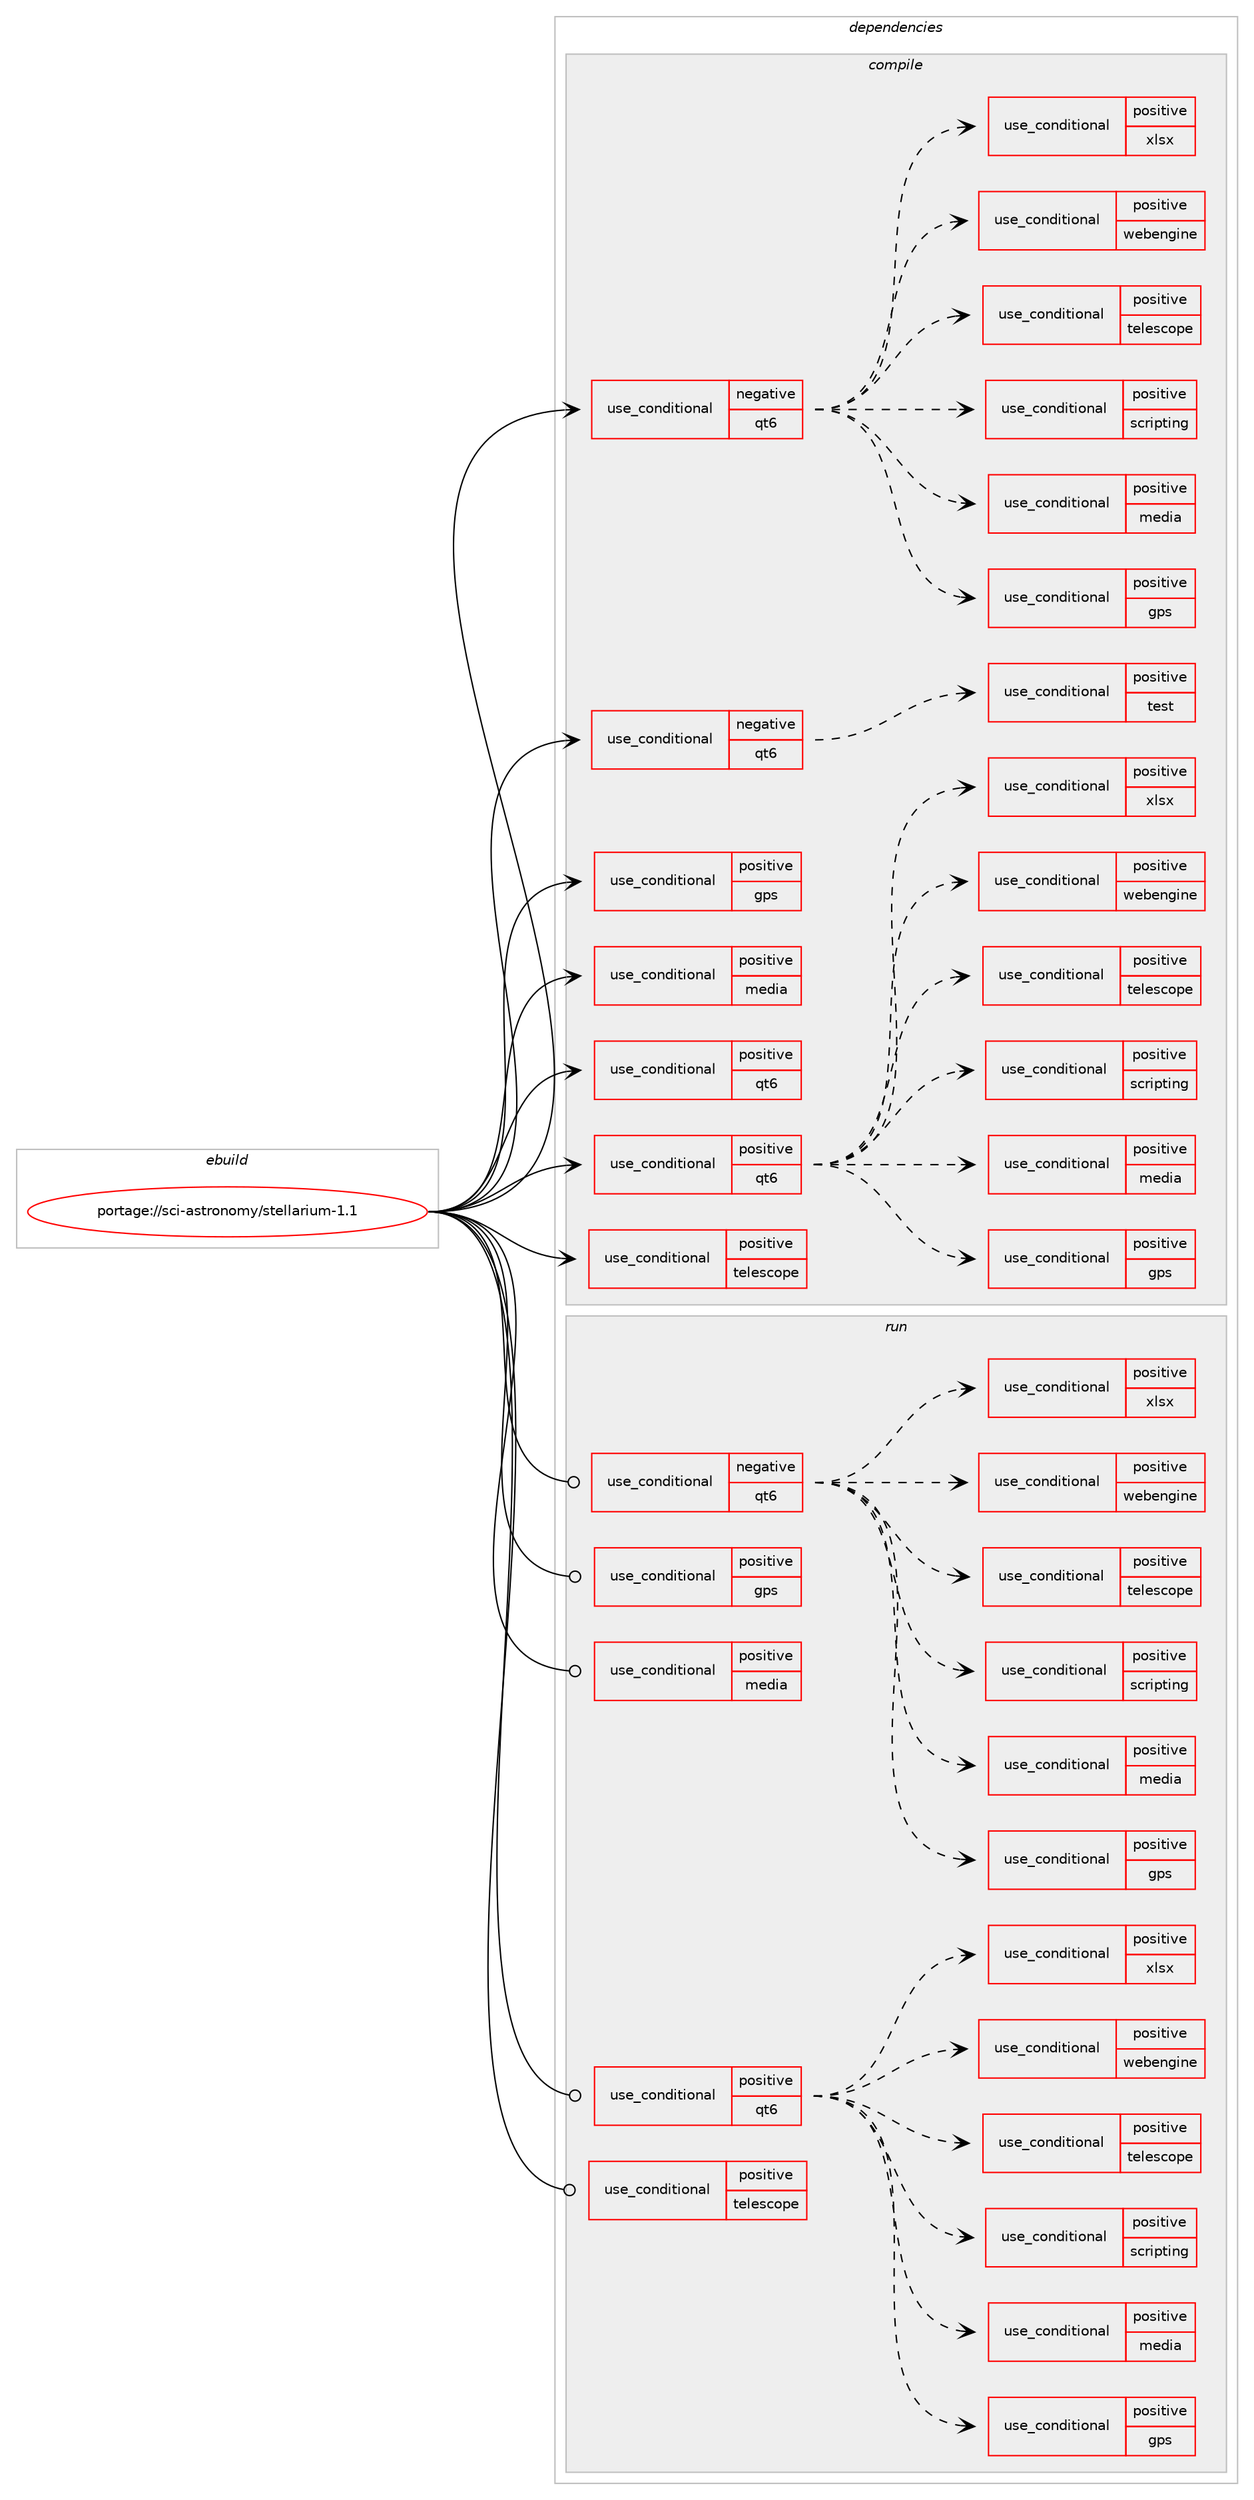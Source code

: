 digraph prolog {

# *************
# Graph options
# *************

newrank=true;
concentrate=true;
compound=true;
graph [rankdir=LR,fontname=Helvetica,fontsize=10,ranksep=1.5];#, ranksep=2.5, nodesep=0.2];
edge  [arrowhead=vee];
node  [fontname=Helvetica,fontsize=10];

# **********
# The ebuild
# **********

subgraph cluster_leftcol {
color=gray;
rank=same;
label=<<i>ebuild</i>>;
id [label="portage://sci-astronomy/stellarium-1.1", color=red, width=4, href="../sci-astronomy/stellarium-1.1.svg"];
}

# ****************
# The dependencies
# ****************

subgraph cluster_midcol {
color=gray;
label=<<i>dependencies</i>>;
subgraph cluster_compile {
fillcolor="#eeeeee";
style=filled;
label=<<i>compile</i>>;
subgraph cond897 {
dependency1426 [label=<<TABLE BORDER="0" CELLBORDER="1" CELLSPACING="0" CELLPADDING="4"><TR><TD ROWSPAN="3" CELLPADDING="10">use_conditional</TD></TR><TR><TD>negative</TD></TR><TR><TD>qt6</TD></TR></TABLE>>, shape=none, color=red];
# *** BEGIN UNKNOWN DEPENDENCY TYPE (TODO) ***
# dependency1426 -> package_dependency(portage://sci-astronomy/stellarium-1.1,install,no,dev-qt,qtcharts,none,[,,],[slot(5)],[])
# *** END UNKNOWN DEPENDENCY TYPE (TODO) ***

# *** BEGIN UNKNOWN DEPENDENCY TYPE (TODO) ***
# dependency1426 -> package_dependency(portage://sci-astronomy/stellarium-1.1,install,no,dev-qt,qtcore,none,[,,],[slot(5)],[])
# *** END UNKNOWN DEPENDENCY TYPE (TODO) ***

# *** BEGIN UNKNOWN DEPENDENCY TYPE (TODO) ***
# dependency1426 -> package_dependency(portage://sci-astronomy/stellarium-1.1,install,no,dev-qt,qtgui,none,[,,],[slot(5),equal],[])
# *** END UNKNOWN DEPENDENCY TYPE (TODO) ***

# *** BEGIN UNKNOWN DEPENDENCY TYPE (TODO) ***
# dependency1426 -> package_dependency(portage://sci-astronomy/stellarium-1.1,install,no,dev-qt,qtnetwork,none,[,,],[slot(5)],[])
# *** END UNKNOWN DEPENDENCY TYPE (TODO) ***

# *** BEGIN UNKNOWN DEPENDENCY TYPE (TODO) ***
# dependency1426 -> package_dependency(portage://sci-astronomy/stellarium-1.1,install,no,dev-qt,qtwidgets,none,[,,],[slot(5)],[])
# *** END UNKNOWN DEPENDENCY TYPE (TODO) ***

# *** BEGIN UNKNOWN DEPENDENCY TYPE (TODO) ***
# dependency1426 -> package_dependency(portage://sci-astronomy/stellarium-1.1,install,no,sci-astronomy,calcmysky,none,[,,],any_same_slot,[use(enable(qt5),none)])
# *** END UNKNOWN DEPENDENCY TYPE (TODO) ***

subgraph cond898 {
dependency1427 [label=<<TABLE BORDER="0" CELLBORDER="1" CELLSPACING="0" CELLPADDING="4"><TR><TD ROWSPAN="3" CELLPADDING="10">use_conditional</TD></TR><TR><TD>positive</TD></TR><TR><TD>gps</TD></TR></TABLE>>, shape=none, color=red];
# *** BEGIN UNKNOWN DEPENDENCY TYPE (TODO) ***
# dependency1427 -> package_dependency(portage://sci-astronomy/stellarium-1.1,install,no,dev-qt,qtpositioning,none,[,,],[slot(5)],[])
# *** END UNKNOWN DEPENDENCY TYPE (TODO) ***

# *** BEGIN UNKNOWN DEPENDENCY TYPE (TODO) ***
# dependency1427 -> package_dependency(portage://sci-astronomy/stellarium-1.1,install,no,dev-qt,qtserialport,none,[,,],[slot(5)],[])
# *** END UNKNOWN DEPENDENCY TYPE (TODO) ***

}
dependency1426:e -> dependency1427:w [weight=20,style="dashed",arrowhead="vee"];
subgraph cond899 {
dependency1428 [label=<<TABLE BORDER="0" CELLBORDER="1" CELLSPACING="0" CELLPADDING="4"><TR><TD ROWSPAN="3" CELLPADDING="10">use_conditional</TD></TR><TR><TD>positive</TD></TR><TR><TD>media</TD></TR></TABLE>>, shape=none, color=red];
# *** BEGIN UNKNOWN DEPENDENCY TYPE (TODO) ***
# dependency1428 -> package_dependency(portage://sci-astronomy/stellarium-1.1,install,no,dev-qt,qtmultimedia,none,[,,],[slot(5)],[use(enable(widgets),none)])
# *** END UNKNOWN DEPENDENCY TYPE (TODO) ***

# *** BEGIN UNKNOWN DEPENDENCY TYPE (TODO) ***
# dependency1428 -> package_dependency(portage://sci-astronomy/stellarium-1.1,install,no,dev-qt,qtopengl,none,[,,],[slot(5)],[])
# *** END UNKNOWN DEPENDENCY TYPE (TODO) ***

}
dependency1426:e -> dependency1428:w [weight=20,style="dashed",arrowhead="vee"];
subgraph cond900 {
dependency1429 [label=<<TABLE BORDER="0" CELLBORDER="1" CELLSPACING="0" CELLPADDING="4"><TR><TD ROWSPAN="3" CELLPADDING="10">use_conditional</TD></TR><TR><TD>positive</TD></TR><TR><TD>scripting</TD></TR></TABLE>>, shape=none, color=red];
# *** BEGIN UNKNOWN DEPENDENCY TYPE (TODO) ***
# dependency1429 -> package_dependency(portage://sci-astronomy/stellarium-1.1,install,no,dev-qt,qtscript,none,[,,],[slot(5)],[])
# *** END UNKNOWN DEPENDENCY TYPE (TODO) ***

}
dependency1426:e -> dependency1429:w [weight=20,style="dashed",arrowhead="vee"];
subgraph cond901 {
dependency1430 [label=<<TABLE BORDER="0" CELLBORDER="1" CELLSPACING="0" CELLPADDING="4"><TR><TD ROWSPAN="3" CELLPADDING="10">use_conditional</TD></TR><TR><TD>positive</TD></TR><TR><TD>telescope</TD></TR></TABLE>>, shape=none, color=red];
# *** BEGIN UNKNOWN DEPENDENCY TYPE (TODO) ***
# dependency1430 -> package_dependency(portage://sci-astronomy/stellarium-1.1,install,no,dev-qt,qtserialport,none,[,,],[slot(5)],[])
# *** END UNKNOWN DEPENDENCY TYPE (TODO) ***

}
dependency1426:e -> dependency1430:w [weight=20,style="dashed",arrowhead="vee"];
subgraph cond902 {
dependency1431 [label=<<TABLE BORDER="0" CELLBORDER="1" CELLSPACING="0" CELLPADDING="4"><TR><TD ROWSPAN="3" CELLPADDING="10">use_conditional</TD></TR><TR><TD>positive</TD></TR><TR><TD>webengine</TD></TR></TABLE>>, shape=none, color=red];
# *** BEGIN UNKNOWN DEPENDENCY TYPE (TODO) ***
# dependency1431 -> package_dependency(portage://sci-astronomy/stellarium-1.1,install,no,dev-qt,qtwebengine,none,[,,],[slot(5)],[use(enable(widgets),none)])
# *** END UNKNOWN DEPENDENCY TYPE (TODO) ***

}
dependency1426:e -> dependency1431:w [weight=20,style="dashed",arrowhead="vee"];
subgraph cond903 {
dependency1432 [label=<<TABLE BORDER="0" CELLBORDER="1" CELLSPACING="0" CELLPADDING="4"><TR><TD ROWSPAN="3" CELLPADDING="10">use_conditional</TD></TR><TR><TD>positive</TD></TR><TR><TD>xlsx</TD></TR></TABLE>>, shape=none, color=red];
# *** BEGIN UNKNOWN DEPENDENCY TYPE (TODO) ***
# dependency1432 -> package_dependency(portage://sci-astronomy/stellarium-1.1,install,no,dev-libs,qxlsx,none,[,,],any_same_slot,[use(enable(qt5),none)])
# *** END UNKNOWN DEPENDENCY TYPE (TODO) ***

}
dependency1426:e -> dependency1432:w [weight=20,style="dashed",arrowhead="vee"];
}
id:e -> dependency1426:w [weight=20,style="solid",arrowhead="vee"];
subgraph cond904 {
dependency1433 [label=<<TABLE BORDER="0" CELLBORDER="1" CELLSPACING="0" CELLPADDING="4"><TR><TD ROWSPAN="3" CELLPADDING="10">use_conditional</TD></TR><TR><TD>negative</TD></TR><TR><TD>qt6</TD></TR></TABLE>>, shape=none, color=red];
# *** BEGIN UNKNOWN DEPENDENCY TYPE (TODO) ***
# dependency1433 -> package_dependency(portage://sci-astronomy/stellarium-1.1,install,no,dev-qt,qtconcurrent,none,[,,],[slot(5)],[])
# *** END UNKNOWN DEPENDENCY TYPE (TODO) ***

subgraph cond905 {
dependency1434 [label=<<TABLE BORDER="0" CELLBORDER="1" CELLSPACING="0" CELLPADDING="4"><TR><TD ROWSPAN="3" CELLPADDING="10">use_conditional</TD></TR><TR><TD>positive</TD></TR><TR><TD>test</TD></TR></TABLE>>, shape=none, color=red];
# *** BEGIN UNKNOWN DEPENDENCY TYPE (TODO) ***
# dependency1434 -> package_dependency(portage://sci-astronomy/stellarium-1.1,install,no,dev-qt,qttest,none,[,,],[slot(5)],[])
# *** END UNKNOWN DEPENDENCY TYPE (TODO) ***

}
dependency1433:e -> dependency1434:w [weight=20,style="dashed",arrowhead="vee"];
}
id:e -> dependency1433:w [weight=20,style="solid",arrowhead="vee"];
subgraph cond906 {
dependency1435 [label=<<TABLE BORDER="0" CELLBORDER="1" CELLSPACING="0" CELLPADDING="4"><TR><TD ROWSPAN="3" CELLPADDING="10">use_conditional</TD></TR><TR><TD>positive</TD></TR><TR><TD>gps</TD></TR></TABLE>>, shape=none, color=red];
# *** BEGIN UNKNOWN DEPENDENCY TYPE (TODO) ***
# dependency1435 -> package_dependency(portage://sci-astronomy/stellarium-1.1,install,no,sci-geosciences,gpsd,none,[,,],any_same_slot,[use(enable(cxx),none)])
# *** END UNKNOWN DEPENDENCY TYPE (TODO) ***

}
id:e -> dependency1435:w [weight=20,style="solid",arrowhead="vee"];
subgraph cond907 {
dependency1436 [label=<<TABLE BORDER="0" CELLBORDER="1" CELLSPACING="0" CELLPADDING="4"><TR><TD ROWSPAN="3" CELLPADDING="10">use_conditional</TD></TR><TR><TD>positive</TD></TR><TR><TD>media</TD></TR></TABLE>>, shape=none, color=red];
# *** BEGIN UNKNOWN DEPENDENCY TYPE (TODO) ***
# dependency1436 -> package_dependency(portage://sci-astronomy/stellarium-1.1,install,no,virtual,opengl,none,[,,],[],[])
# *** END UNKNOWN DEPENDENCY TYPE (TODO) ***

}
id:e -> dependency1436:w [weight=20,style="solid",arrowhead="vee"];
subgraph cond908 {
dependency1437 [label=<<TABLE BORDER="0" CELLBORDER="1" CELLSPACING="0" CELLPADDING="4"><TR><TD ROWSPAN="3" CELLPADDING="10">use_conditional</TD></TR><TR><TD>positive</TD></TR><TR><TD>qt6</TD></TR></TABLE>>, shape=none, color=red];
# *** BEGIN UNKNOWN DEPENDENCY TYPE (TODO) ***
# dependency1437 -> package_dependency(portage://sci-astronomy/stellarium-1.1,install,no,dev-qt,qtbase,none,[,,],[slot(6),equal],[use(enable(concurrent),none)])
# *** END UNKNOWN DEPENDENCY TYPE (TODO) ***

}
id:e -> dependency1437:w [weight=20,style="solid",arrowhead="vee"];
subgraph cond909 {
dependency1438 [label=<<TABLE BORDER="0" CELLBORDER="1" CELLSPACING="0" CELLPADDING="4"><TR><TD ROWSPAN="3" CELLPADDING="10">use_conditional</TD></TR><TR><TD>positive</TD></TR><TR><TD>qt6</TD></TR></TABLE>>, shape=none, color=red];
# *** BEGIN UNKNOWN DEPENDENCY TYPE (TODO) ***
# dependency1438 -> package_dependency(portage://sci-astronomy/stellarium-1.1,install,no,dev-qt,qtbase,none,[,,],[slot(6),equal],[use(enable(gui),none),use(enable(network),none),use(enable(widgets),none)])
# *** END UNKNOWN DEPENDENCY TYPE (TODO) ***

# *** BEGIN UNKNOWN DEPENDENCY TYPE (TODO) ***
# dependency1438 -> package_dependency(portage://sci-astronomy/stellarium-1.1,install,no,dev-qt,qtcharts,none,[,,],[slot(6)],[])
# *** END UNKNOWN DEPENDENCY TYPE (TODO) ***

# *** BEGIN UNKNOWN DEPENDENCY TYPE (TODO) ***
# dependency1438 -> package_dependency(portage://sci-astronomy/stellarium-1.1,install,no,sci-astronomy,calcmysky,none,[,,],any_same_slot,[use(enable(qt6),none)])
# *** END UNKNOWN DEPENDENCY TYPE (TODO) ***

subgraph cond910 {
dependency1439 [label=<<TABLE BORDER="0" CELLBORDER="1" CELLSPACING="0" CELLPADDING="4"><TR><TD ROWSPAN="3" CELLPADDING="10">use_conditional</TD></TR><TR><TD>positive</TD></TR><TR><TD>gps</TD></TR></TABLE>>, shape=none, color=red];
# *** BEGIN UNKNOWN DEPENDENCY TYPE (TODO) ***
# dependency1439 -> package_dependency(portage://sci-astronomy/stellarium-1.1,install,no,dev-qt,qtpositioning,none,[,,],[slot(6)],[])
# *** END UNKNOWN DEPENDENCY TYPE (TODO) ***

# *** BEGIN UNKNOWN DEPENDENCY TYPE (TODO) ***
# dependency1439 -> package_dependency(portage://sci-astronomy/stellarium-1.1,install,no,dev-qt,qtserialport,none,[,,],[slot(6)],[])
# *** END UNKNOWN DEPENDENCY TYPE (TODO) ***

}
dependency1438:e -> dependency1439:w [weight=20,style="dashed",arrowhead="vee"];
subgraph cond911 {
dependency1440 [label=<<TABLE BORDER="0" CELLBORDER="1" CELLSPACING="0" CELLPADDING="4"><TR><TD ROWSPAN="3" CELLPADDING="10">use_conditional</TD></TR><TR><TD>positive</TD></TR><TR><TD>media</TD></TR></TABLE>>, shape=none, color=red];
# *** BEGIN UNKNOWN DEPENDENCY TYPE (TODO) ***
# dependency1440 -> package_dependency(portage://sci-astronomy/stellarium-1.1,install,no,dev-qt,qtmultimedia,none,[,,],[slot(6)],[use(enable(gstreamer),none)])
# *** END UNKNOWN DEPENDENCY TYPE (TODO) ***

}
dependency1438:e -> dependency1440:w [weight=20,style="dashed",arrowhead="vee"];
subgraph cond912 {
dependency1441 [label=<<TABLE BORDER="0" CELLBORDER="1" CELLSPACING="0" CELLPADDING="4"><TR><TD ROWSPAN="3" CELLPADDING="10">use_conditional</TD></TR><TR><TD>positive</TD></TR><TR><TD>scripting</TD></TR></TABLE>>, shape=none, color=red];
# *** BEGIN UNKNOWN DEPENDENCY TYPE (TODO) ***
# dependency1441 -> package_dependency(portage://sci-astronomy/stellarium-1.1,install,no,dev-qt,qtdeclarative,none,[,,],[slot(6)],[])
# *** END UNKNOWN DEPENDENCY TYPE (TODO) ***

}
dependency1438:e -> dependency1441:w [weight=20,style="dashed",arrowhead="vee"];
subgraph cond913 {
dependency1442 [label=<<TABLE BORDER="0" CELLBORDER="1" CELLSPACING="0" CELLPADDING="4"><TR><TD ROWSPAN="3" CELLPADDING="10">use_conditional</TD></TR><TR><TD>positive</TD></TR><TR><TD>telescope</TD></TR></TABLE>>, shape=none, color=red];
# *** BEGIN UNKNOWN DEPENDENCY TYPE (TODO) ***
# dependency1442 -> package_dependency(portage://sci-astronomy/stellarium-1.1,install,no,dev-qt,qtserialport,none,[,,],[slot(6)],[])
# *** END UNKNOWN DEPENDENCY TYPE (TODO) ***

}
dependency1438:e -> dependency1442:w [weight=20,style="dashed",arrowhead="vee"];
subgraph cond914 {
dependency1443 [label=<<TABLE BORDER="0" CELLBORDER="1" CELLSPACING="0" CELLPADDING="4"><TR><TD ROWSPAN="3" CELLPADDING="10">use_conditional</TD></TR><TR><TD>positive</TD></TR><TR><TD>webengine</TD></TR></TABLE>>, shape=none, color=red];
# *** BEGIN UNKNOWN DEPENDENCY TYPE (TODO) ***
# dependency1443 -> package_dependency(portage://sci-astronomy/stellarium-1.1,install,no,dev-qt,qtwebengine,none,[,,],[slot(6)],[use(enable(widgets),none)])
# *** END UNKNOWN DEPENDENCY TYPE (TODO) ***

}
dependency1438:e -> dependency1443:w [weight=20,style="dashed",arrowhead="vee"];
subgraph cond915 {
dependency1444 [label=<<TABLE BORDER="0" CELLBORDER="1" CELLSPACING="0" CELLPADDING="4"><TR><TD ROWSPAN="3" CELLPADDING="10">use_conditional</TD></TR><TR><TD>positive</TD></TR><TR><TD>xlsx</TD></TR></TABLE>>, shape=none, color=red];
# *** BEGIN UNKNOWN DEPENDENCY TYPE (TODO) ***
# dependency1444 -> package_dependency(portage://sci-astronomy/stellarium-1.1,install,no,dev-libs,qxlsx,none,[,,],any_same_slot,[use(enable(qt6),none)])
# *** END UNKNOWN DEPENDENCY TYPE (TODO) ***

}
dependency1438:e -> dependency1444:w [weight=20,style="dashed",arrowhead="vee"];
}
id:e -> dependency1438:w [weight=20,style="solid",arrowhead="vee"];
subgraph cond916 {
dependency1445 [label=<<TABLE BORDER="0" CELLBORDER="1" CELLSPACING="0" CELLPADDING="4"><TR><TD ROWSPAN="3" CELLPADDING="10">use_conditional</TD></TR><TR><TD>positive</TD></TR><TR><TD>telescope</TD></TR></TABLE>>, shape=none, color=red];
# *** BEGIN UNKNOWN DEPENDENCY TYPE (TODO) ***
# dependency1445 -> package_dependency(portage://sci-astronomy/stellarium-1.1,install,no,sci-libs,indilib,none,[,,],any_same_slot,[])
# *** END UNKNOWN DEPENDENCY TYPE (TODO) ***

}
id:e -> dependency1445:w [weight=20,style="solid",arrowhead="vee"];
# *** BEGIN UNKNOWN DEPENDENCY TYPE (TODO) ***
# id -> package_dependency(portage://sci-astronomy/stellarium-1.1,install,no,media-fonts,dejavu,none,[,,],[],[])
# *** END UNKNOWN DEPENDENCY TYPE (TODO) ***

# *** BEGIN UNKNOWN DEPENDENCY TYPE (TODO) ***
# id -> package_dependency(portage://sci-astronomy/stellarium-1.1,install,no,sys-libs,zlib,none,[,,],[],[])
# *** END UNKNOWN DEPENDENCY TYPE (TODO) ***

}
subgraph cluster_compileandrun {
fillcolor="#eeeeee";
style=filled;
label=<<i>compile and run</i>>;
}
subgraph cluster_run {
fillcolor="#eeeeee";
style=filled;
label=<<i>run</i>>;
subgraph cond917 {
dependency1446 [label=<<TABLE BORDER="0" CELLBORDER="1" CELLSPACING="0" CELLPADDING="4"><TR><TD ROWSPAN="3" CELLPADDING="10">use_conditional</TD></TR><TR><TD>negative</TD></TR><TR><TD>qt6</TD></TR></TABLE>>, shape=none, color=red];
# *** BEGIN UNKNOWN DEPENDENCY TYPE (TODO) ***
# dependency1446 -> package_dependency(portage://sci-astronomy/stellarium-1.1,run,no,dev-qt,qtcharts,none,[,,],[slot(5)],[])
# *** END UNKNOWN DEPENDENCY TYPE (TODO) ***

# *** BEGIN UNKNOWN DEPENDENCY TYPE (TODO) ***
# dependency1446 -> package_dependency(portage://sci-astronomy/stellarium-1.1,run,no,dev-qt,qtcore,none,[,,],[slot(5)],[])
# *** END UNKNOWN DEPENDENCY TYPE (TODO) ***

# *** BEGIN UNKNOWN DEPENDENCY TYPE (TODO) ***
# dependency1446 -> package_dependency(portage://sci-astronomy/stellarium-1.1,run,no,dev-qt,qtgui,none,[,,],[slot(5),equal],[])
# *** END UNKNOWN DEPENDENCY TYPE (TODO) ***

# *** BEGIN UNKNOWN DEPENDENCY TYPE (TODO) ***
# dependency1446 -> package_dependency(portage://sci-astronomy/stellarium-1.1,run,no,dev-qt,qtnetwork,none,[,,],[slot(5)],[])
# *** END UNKNOWN DEPENDENCY TYPE (TODO) ***

# *** BEGIN UNKNOWN DEPENDENCY TYPE (TODO) ***
# dependency1446 -> package_dependency(portage://sci-astronomy/stellarium-1.1,run,no,dev-qt,qtwidgets,none,[,,],[slot(5)],[])
# *** END UNKNOWN DEPENDENCY TYPE (TODO) ***

# *** BEGIN UNKNOWN DEPENDENCY TYPE (TODO) ***
# dependency1446 -> package_dependency(portage://sci-astronomy/stellarium-1.1,run,no,sci-astronomy,calcmysky,none,[,,],any_same_slot,[use(enable(qt5),none)])
# *** END UNKNOWN DEPENDENCY TYPE (TODO) ***

subgraph cond918 {
dependency1447 [label=<<TABLE BORDER="0" CELLBORDER="1" CELLSPACING="0" CELLPADDING="4"><TR><TD ROWSPAN="3" CELLPADDING="10">use_conditional</TD></TR><TR><TD>positive</TD></TR><TR><TD>gps</TD></TR></TABLE>>, shape=none, color=red];
# *** BEGIN UNKNOWN DEPENDENCY TYPE (TODO) ***
# dependency1447 -> package_dependency(portage://sci-astronomy/stellarium-1.1,run,no,dev-qt,qtpositioning,none,[,,],[slot(5)],[])
# *** END UNKNOWN DEPENDENCY TYPE (TODO) ***

# *** BEGIN UNKNOWN DEPENDENCY TYPE (TODO) ***
# dependency1447 -> package_dependency(portage://sci-astronomy/stellarium-1.1,run,no,dev-qt,qtserialport,none,[,,],[slot(5)],[])
# *** END UNKNOWN DEPENDENCY TYPE (TODO) ***

}
dependency1446:e -> dependency1447:w [weight=20,style="dashed",arrowhead="vee"];
subgraph cond919 {
dependency1448 [label=<<TABLE BORDER="0" CELLBORDER="1" CELLSPACING="0" CELLPADDING="4"><TR><TD ROWSPAN="3" CELLPADDING="10">use_conditional</TD></TR><TR><TD>positive</TD></TR><TR><TD>media</TD></TR></TABLE>>, shape=none, color=red];
# *** BEGIN UNKNOWN DEPENDENCY TYPE (TODO) ***
# dependency1448 -> package_dependency(portage://sci-astronomy/stellarium-1.1,run,no,dev-qt,qtmultimedia,none,[,,],[slot(5)],[use(enable(widgets),none)])
# *** END UNKNOWN DEPENDENCY TYPE (TODO) ***

# *** BEGIN UNKNOWN DEPENDENCY TYPE (TODO) ***
# dependency1448 -> package_dependency(portage://sci-astronomy/stellarium-1.1,run,no,dev-qt,qtopengl,none,[,,],[slot(5)],[])
# *** END UNKNOWN DEPENDENCY TYPE (TODO) ***

}
dependency1446:e -> dependency1448:w [weight=20,style="dashed",arrowhead="vee"];
subgraph cond920 {
dependency1449 [label=<<TABLE BORDER="0" CELLBORDER="1" CELLSPACING="0" CELLPADDING="4"><TR><TD ROWSPAN="3" CELLPADDING="10">use_conditional</TD></TR><TR><TD>positive</TD></TR><TR><TD>scripting</TD></TR></TABLE>>, shape=none, color=red];
# *** BEGIN UNKNOWN DEPENDENCY TYPE (TODO) ***
# dependency1449 -> package_dependency(portage://sci-astronomy/stellarium-1.1,run,no,dev-qt,qtscript,none,[,,],[slot(5)],[])
# *** END UNKNOWN DEPENDENCY TYPE (TODO) ***

}
dependency1446:e -> dependency1449:w [weight=20,style="dashed",arrowhead="vee"];
subgraph cond921 {
dependency1450 [label=<<TABLE BORDER="0" CELLBORDER="1" CELLSPACING="0" CELLPADDING="4"><TR><TD ROWSPAN="3" CELLPADDING="10">use_conditional</TD></TR><TR><TD>positive</TD></TR><TR><TD>telescope</TD></TR></TABLE>>, shape=none, color=red];
# *** BEGIN UNKNOWN DEPENDENCY TYPE (TODO) ***
# dependency1450 -> package_dependency(portage://sci-astronomy/stellarium-1.1,run,no,dev-qt,qtserialport,none,[,,],[slot(5)],[])
# *** END UNKNOWN DEPENDENCY TYPE (TODO) ***

}
dependency1446:e -> dependency1450:w [weight=20,style="dashed",arrowhead="vee"];
subgraph cond922 {
dependency1451 [label=<<TABLE BORDER="0" CELLBORDER="1" CELLSPACING="0" CELLPADDING="4"><TR><TD ROWSPAN="3" CELLPADDING="10">use_conditional</TD></TR><TR><TD>positive</TD></TR><TR><TD>webengine</TD></TR></TABLE>>, shape=none, color=red];
# *** BEGIN UNKNOWN DEPENDENCY TYPE (TODO) ***
# dependency1451 -> package_dependency(portage://sci-astronomy/stellarium-1.1,run,no,dev-qt,qtwebengine,none,[,,],[slot(5)],[use(enable(widgets),none)])
# *** END UNKNOWN DEPENDENCY TYPE (TODO) ***

}
dependency1446:e -> dependency1451:w [weight=20,style="dashed",arrowhead="vee"];
subgraph cond923 {
dependency1452 [label=<<TABLE BORDER="0" CELLBORDER="1" CELLSPACING="0" CELLPADDING="4"><TR><TD ROWSPAN="3" CELLPADDING="10">use_conditional</TD></TR><TR><TD>positive</TD></TR><TR><TD>xlsx</TD></TR></TABLE>>, shape=none, color=red];
# *** BEGIN UNKNOWN DEPENDENCY TYPE (TODO) ***
# dependency1452 -> package_dependency(portage://sci-astronomy/stellarium-1.1,run,no,dev-libs,qxlsx,none,[,,],any_same_slot,[use(enable(qt5),none)])
# *** END UNKNOWN DEPENDENCY TYPE (TODO) ***

}
dependency1446:e -> dependency1452:w [weight=20,style="dashed",arrowhead="vee"];
}
id:e -> dependency1446:w [weight=20,style="solid",arrowhead="odot"];
subgraph cond924 {
dependency1453 [label=<<TABLE BORDER="0" CELLBORDER="1" CELLSPACING="0" CELLPADDING="4"><TR><TD ROWSPAN="3" CELLPADDING="10">use_conditional</TD></TR><TR><TD>positive</TD></TR><TR><TD>gps</TD></TR></TABLE>>, shape=none, color=red];
# *** BEGIN UNKNOWN DEPENDENCY TYPE (TODO) ***
# dependency1453 -> package_dependency(portage://sci-astronomy/stellarium-1.1,run,no,sci-geosciences,gpsd,none,[,,],any_same_slot,[use(enable(cxx),none)])
# *** END UNKNOWN DEPENDENCY TYPE (TODO) ***

}
id:e -> dependency1453:w [weight=20,style="solid",arrowhead="odot"];
subgraph cond925 {
dependency1454 [label=<<TABLE BORDER="0" CELLBORDER="1" CELLSPACING="0" CELLPADDING="4"><TR><TD ROWSPAN="3" CELLPADDING="10">use_conditional</TD></TR><TR><TD>positive</TD></TR><TR><TD>media</TD></TR></TABLE>>, shape=none, color=red];
# *** BEGIN UNKNOWN DEPENDENCY TYPE (TODO) ***
# dependency1454 -> package_dependency(portage://sci-astronomy/stellarium-1.1,run,no,virtual,opengl,none,[,,],[],[])
# *** END UNKNOWN DEPENDENCY TYPE (TODO) ***

}
id:e -> dependency1454:w [weight=20,style="solid",arrowhead="odot"];
subgraph cond926 {
dependency1455 [label=<<TABLE BORDER="0" CELLBORDER="1" CELLSPACING="0" CELLPADDING="4"><TR><TD ROWSPAN="3" CELLPADDING="10">use_conditional</TD></TR><TR><TD>positive</TD></TR><TR><TD>qt6</TD></TR></TABLE>>, shape=none, color=red];
# *** BEGIN UNKNOWN DEPENDENCY TYPE (TODO) ***
# dependency1455 -> package_dependency(portage://sci-astronomy/stellarium-1.1,run,no,dev-qt,qtbase,none,[,,],[slot(6),equal],[use(enable(gui),none),use(enable(network),none),use(enable(widgets),none)])
# *** END UNKNOWN DEPENDENCY TYPE (TODO) ***

# *** BEGIN UNKNOWN DEPENDENCY TYPE (TODO) ***
# dependency1455 -> package_dependency(portage://sci-astronomy/stellarium-1.1,run,no,dev-qt,qtcharts,none,[,,],[slot(6)],[])
# *** END UNKNOWN DEPENDENCY TYPE (TODO) ***

# *** BEGIN UNKNOWN DEPENDENCY TYPE (TODO) ***
# dependency1455 -> package_dependency(portage://sci-astronomy/stellarium-1.1,run,no,sci-astronomy,calcmysky,none,[,,],any_same_slot,[use(enable(qt6),none)])
# *** END UNKNOWN DEPENDENCY TYPE (TODO) ***

subgraph cond927 {
dependency1456 [label=<<TABLE BORDER="0" CELLBORDER="1" CELLSPACING="0" CELLPADDING="4"><TR><TD ROWSPAN="3" CELLPADDING="10">use_conditional</TD></TR><TR><TD>positive</TD></TR><TR><TD>gps</TD></TR></TABLE>>, shape=none, color=red];
# *** BEGIN UNKNOWN DEPENDENCY TYPE (TODO) ***
# dependency1456 -> package_dependency(portage://sci-astronomy/stellarium-1.1,run,no,dev-qt,qtpositioning,none,[,,],[slot(6)],[])
# *** END UNKNOWN DEPENDENCY TYPE (TODO) ***

# *** BEGIN UNKNOWN DEPENDENCY TYPE (TODO) ***
# dependency1456 -> package_dependency(portage://sci-astronomy/stellarium-1.1,run,no,dev-qt,qtserialport,none,[,,],[slot(6)],[])
# *** END UNKNOWN DEPENDENCY TYPE (TODO) ***

}
dependency1455:e -> dependency1456:w [weight=20,style="dashed",arrowhead="vee"];
subgraph cond928 {
dependency1457 [label=<<TABLE BORDER="0" CELLBORDER="1" CELLSPACING="0" CELLPADDING="4"><TR><TD ROWSPAN="3" CELLPADDING="10">use_conditional</TD></TR><TR><TD>positive</TD></TR><TR><TD>media</TD></TR></TABLE>>, shape=none, color=red];
# *** BEGIN UNKNOWN DEPENDENCY TYPE (TODO) ***
# dependency1457 -> package_dependency(portage://sci-astronomy/stellarium-1.1,run,no,dev-qt,qtmultimedia,none,[,,],[slot(6)],[use(enable(gstreamer),none)])
# *** END UNKNOWN DEPENDENCY TYPE (TODO) ***

}
dependency1455:e -> dependency1457:w [weight=20,style="dashed",arrowhead="vee"];
subgraph cond929 {
dependency1458 [label=<<TABLE BORDER="0" CELLBORDER="1" CELLSPACING="0" CELLPADDING="4"><TR><TD ROWSPAN="3" CELLPADDING="10">use_conditional</TD></TR><TR><TD>positive</TD></TR><TR><TD>scripting</TD></TR></TABLE>>, shape=none, color=red];
# *** BEGIN UNKNOWN DEPENDENCY TYPE (TODO) ***
# dependency1458 -> package_dependency(portage://sci-astronomy/stellarium-1.1,run,no,dev-qt,qtdeclarative,none,[,,],[slot(6)],[])
# *** END UNKNOWN DEPENDENCY TYPE (TODO) ***

}
dependency1455:e -> dependency1458:w [weight=20,style="dashed",arrowhead="vee"];
subgraph cond930 {
dependency1459 [label=<<TABLE BORDER="0" CELLBORDER="1" CELLSPACING="0" CELLPADDING="4"><TR><TD ROWSPAN="3" CELLPADDING="10">use_conditional</TD></TR><TR><TD>positive</TD></TR><TR><TD>telescope</TD></TR></TABLE>>, shape=none, color=red];
# *** BEGIN UNKNOWN DEPENDENCY TYPE (TODO) ***
# dependency1459 -> package_dependency(portage://sci-astronomy/stellarium-1.1,run,no,dev-qt,qtserialport,none,[,,],[slot(6)],[])
# *** END UNKNOWN DEPENDENCY TYPE (TODO) ***

}
dependency1455:e -> dependency1459:w [weight=20,style="dashed",arrowhead="vee"];
subgraph cond931 {
dependency1460 [label=<<TABLE BORDER="0" CELLBORDER="1" CELLSPACING="0" CELLPADDING="4"><TR><TD ROWSPAN="3" CELLPADDING="10">use_conditional</TD></TR><TR><TD>positive</TD></TR><TR><TD>webengine</TD></TR></TABLE>>, shape=none, color=red];
# *** BEGIN UNKNOWN DEPENDENCY TYPE (TODO) ***
# dependency1460 -> package_dependency(portage://sci-astronomy/stellarium-1.1,run,no,dev-qt,qtwebengine,none,[,,],[slot(6)],[use(enable(widgets),none)])
# *** END UNKNOWN DEPENDENCY TYPE (TODO) ***

}
dependency1455:e -> dependency1460:w [weight=20,style="dashed",arrowhead="vee"];
subgraph cond932 {
dependency1461 [label=<<TABLE BORDER="0" CELLBORDER="1" CELLSPACING="0" CELLPADDING="4"><TR><TD ROWSPAN="3" CELLPADDING="10">use_conditional</TD></TR><TR><TD>positive</TD></TR><TR><TD>xlsx</TD></TR></TABLE>>, shape=none, color=red];
# *** BEGIN UNKNOWN DEPENDENCY TYPE (TODO) ***
# dependency1461 -> package_dependency(portage://sci-astronomy/stellarium-1.1,run,no,dev-libs,qxlsx,none,[,,],any_same_slot,[use(enable(qt6),none)])
# *** END UNKNOWN DEPENDENCY TYPE (TODO) ***

}
dependency1455:e -> dependency1461:w [weight=20,style="dashed",arrowhead="vee"];
}
id:e -> dependency1455:w [weight=20,style="solid",arrowhead="odot"];
subgraph cond933 {
dependency1462 [label=<<TABLE BORDER="0" CELLBORDER="1" CELLSPACING="0" CELLPADDING="4"><TR><TD ROWSPAN="3" CELLPADDING="10">use_conditional</TD></TR><TR><TD>positive</TD></TR><TR><TD>telescope</TD></TR></TABLE>>, shape=none, color=red];
# *** BEGIN UNKNOWN DEPENDENCY TYPE (TODO) ***
# dependency1462 -> package_dependency(portage://sci-astronomy/stellarium-1.1,run,no,sci-libs,indilib,none,[,,],any_same_slot,[])
# *** END UNKNOWN DEPENDENCY TYPE (TODO) ***

}
id:e -> dependency1462:w [weight=20,style="solid",arrowhead="odot"];
# *** BEGIN UNKNOWN DEPENDENCY TYPE (TODO) ***
# id -> package_dependency(portage://sci-astronomy/stellarium-1.1,run,no,media-fonts,dejavu,none,[,,],[],[])
# *** END UNKNOWN DEPENDENCY TYPE (TODO) ***

# *** BEGIN UNKNOWN DEPENDENCY TYPE (TODO) ***
# id -> package_dependency(portage://sci-astronomy/stellarium-1.1,run,no,sys-libs,zlib,none,[,,],[],[])
# *** END UNKNOWN DEPENDENCY TYPE (TODO) ***

}
}

# **************
# The candidates
# **************

subgraph cluster_choices {
rank=same;
color=gray;
label=<<i>candidates</i>>;

}

}
